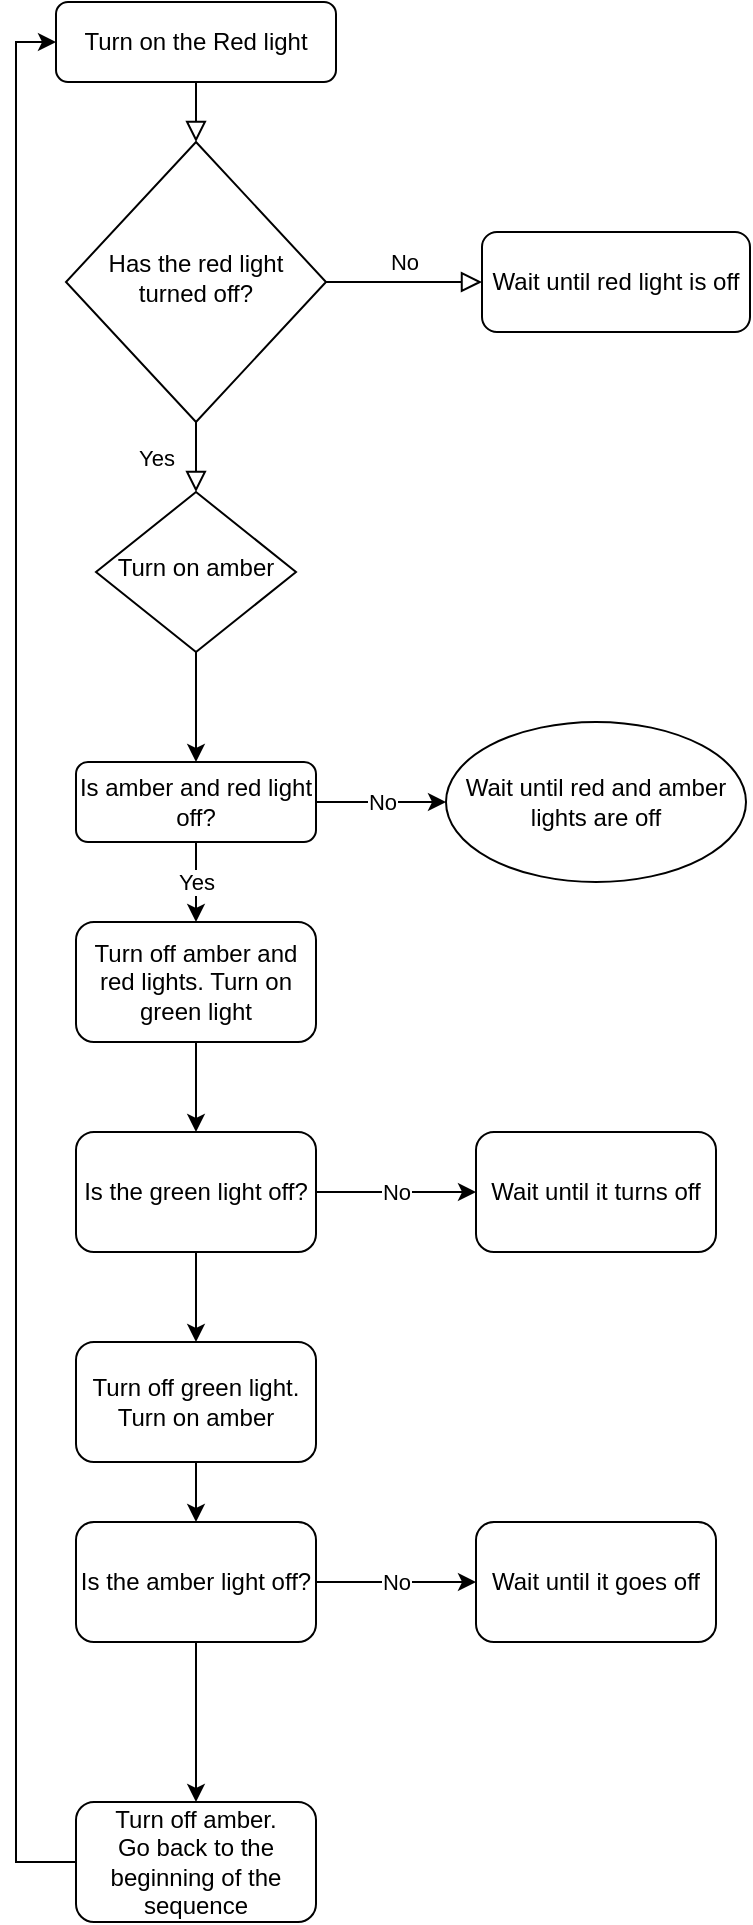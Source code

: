 <mxfile version="18.1.1" type="github">
  <diagram id="C5RBs43oDa-KdzZeNtuy" name="Page-1">
    <mxGraphModel dx="1896" dy="1003" grid="1" gridSize="10" guides="1" tooltips="1" connect="1" arrows="1" fold="1" page="1" pageScale="1" pageWidth="827" pageHeight="1169" math="0" shadow="0">
      <root>
        <mxCell id="WIyWlLk6GJQsqaUBKTNV-0" />
        <mxCell id="WIyWlLk6GJQsqaUBKTNV-1" parent="WIyWlLk6GJQsqaUBKTNV-0" />
        <mxCell id="WIyWlLk6GJQsqaUBKTNV-2" value="" style="rounded=0;html=1;jettySize=auto;orthogonalLoop=1;fontSize=11;endArrow=block;endFill=0;endSize=8;strokeWidth=1;shadow=0;labelBackgroundColor=none;edgeStyle=orthogonalEdgeStyle;" parent="WIyWlLk6GJQsqaUBKTNV-1" source="WIyWlLk6GJQsqaUBKTNV-3" target="WIyWlLk6GJQsqaUBKTNV-6" edge="1">
          <mxGeometry relative="1" as="geometry" />
        </mxCell>
        <mxCell id="WIyWlLk6GJQsqaUBKTNV-3" value="Turn on the Red light" style="rounded=1;whiteSpace=wrap;html=1;fontSize=12;glass=0;strokeWidth=1;shadow=0;" parent="WIyWlLk6GJQsqaUBKTNV-1" vertex="1">
          <mxGeometry x="125" y="20" width="140" height="40" as="geometry" />
        </mxCell>
        <mxCell id="WIyWlLk6GJQsqaUBKTNV-4" value="Yes" style="rounded=0;html=1;jettySize=auto;orthogonalLoop=1;fontSize=11;endArrow=block;endFill=0;endSize=8;strokeWidth=1;shadow=0;labelBackgroundColor=none;edgeStyle=orthogonalEdgeStyle;" parent="WIyWlLk6GJQsqaUBKTNV-1" source="WIyWlLk6GJQsqaUBKTNV-6" target="WIyWlLk6GJQsqaUBKTNV-10" edge="1">
          <mxGeometry y="20" relative="1" as="geometry">
            <mxPoint as="offset" />
          </mxGeometry>
        </mxCell>
        <mxCell id="WIyWlLk6GJQsqaUBKTNV-5" value="No" style="edgeStyle=orthogonalEdgeStyle;rounded=0;html=1;jettySize=auto;orthogonalLoop=1;fontSize=11;endArrow=block;endFill=0;endSize=8;strokeWidth=1;shadow=0;labelBackgroundColor=none;" parent="WIyWlLk6GJQsqaUBKTNV-1" source="WIyWlLk6GJQsqaUBKTNV-6" target="WIyWlLk6GJQsqaUBKTNV-7" edge="1">
          <mxGeometry y="10" relative="1" as="geometry">
            <mxPoint as="offset" />
          </mxGeometry>
        </mxCell>
        <mxCell id="WIyWlLk6GJQsqaUBKTNV-6" value="Has the red light turned off?" style="rhombus;whiteSpace=wrap;html=1;shadow=0;fontFamily=Helvetica;fontSize=12;align=center;strokeWidth=1;spacing=6;spacingTop=-4;" parent="WIyWlLk6GJQsqaUBKTNV-1" vertex="1">
          <mxGeometry x="130" y="90" width="130" height="140" as="geometry" />
        </mxCell>
        <mxCell id="WIyWlLk6GJQsqaUBKTNV-7" value="Wait until red light is off" style="rounded=1;whiteSpace=wrap;html=1;fontSize=12;glass=0;strokeWidth=1;shadow=0;" parent="WIyWlLk6GJQsqaUBKTNV-1" vertex="1">
          <mxGeometry x="338" y="135" width="134" height="50" as="geometry" />
        </mxCell>
        <mxCell id="Ir1blxYGYh2_I3-ewmjz-1" style="edgeStyle=orthogonalEdgeStyle;rounded=0;orthogonalLoop=1;jettySize=auto;html=1;entryX=0.5;entryY=0;entryDx=0;entryDy=0;" edge="1" parent="WIyWlLk6GJQsqaUBKTNV-1" source="WIyWlLk6GJQsqaUBKTNV-10" target="WIyWlLk6GJQsqaUBKTNV-11">
          <mxGeometry relative="1" as="geometry" />
        </mxCell>
        <mxCell id="WIyWlLk6GJQsqaUBKTNV-10" value="Turn on amber" style="rhombus;whiteSpace=wrap;html=1;shadow=0;fontFamily=Helvetica;fontSize=12;align=center;strokeWidth=1;spacing=6;spacingTop=-4;" parent="WIyWlLk6GJQsqaUBKTNV-1" vertex="1">
          <mxGeometry x="145" y="265" width="100" height="80" as="geometry" />
        </mxCell>
        <mxCell id="Ir1blxYGYh2_I3-ewmjz-3" value="&lt;div style=&quot;line-height: 1.2;&quot; align=&quot;center&quot;&gt;No&lt;/div&gt;" style="edgeStyle=orthogonalEdgeStyle;rounded=0;orthogonalLoop=1;jettySize=auto;html=1;align=center;" edge="1" parent="WIyWlLk6GJQsqaUBKTNV-1" source="WIyWlLk6GJQsqaUBKTNV-11" target="Ir1blxYGYh2_I3-ewmjz-2">
          <mxGeometry relative="1" as="geometry" />
        </mxCell>
        <mxCell id="Ir1blxYGYh2_I3-ewmjz-5" value="Yes" style="edgeStyle=orthogonalEdgeStyle;rounded=0;orthogonalLoop=1;jettySize=auto;html=1;" edge="1" parent="WIyWlLk6GJQsqaUBKTNV-1" source="WIyWlLk6GJQsqaUBKTNV-11" target="Ir1blxYGYh2_I3-ewmjz-4">
          <mxGeometry relative="1" as="geometry" />
        </mxCell>
        <mxCell id="WIyWlLk6GJQsqaUBKTNV-11" value="Is amber and red light off?" style="rounded=1;whiteSpace=wrap;html=1;fontSize=12;glass=0;strokeWidth=1;shadow=0;" parent="WIyWlLk6GJQsqaUBKTNV-1" vertex="1">
          <mxGeometry x="135" y="400" width="120" height="40" as="geometry" />
        </mxCell>
        <mxCell id="Ir1blxYGYh2_I3-ewmjz-2" value="Wait until red and amber lights are off" style="ellipse;whiteSpace=wrap;html=1;rounded=1;glass=0;strokeWidth=1;shadow=0;" vertex="1" parent="WIyWlLk6GJQsqaUBKTNV-1">
          <mxGeometry x="320" y="380" width="150" height="80" as="geometry" />
        </mxCell>
        <mxCell id="Ir1blxYGYh2_I3-ewmjz-7" value="" style="edgeStyle=orthogonalEdgeStyle;rounded=0;orthogonalLoop=1;jettySize=auto;html=1;" edge="1" parent="WIyWlLk6GJQsqaUBKTNV-1" source="Ir1blxYGYh2_I3-ewmjz-4" target="Ir1blxYGYh2_I3-ewmjz-6">
          <mxGeometry relative="1" as="geometry" />
        </mxCell>
        <mxCell id="Ir1blxYGYh2_I3-ewmjz-4" value="Turn off amber and red lights. Turn on green light" style="whiteSpace=wrap;html=1;rounded=1;glass=0;strokeWidth=1;shadow=0;" vertex="1" parent="WIyWlLk6GJQsqaUBKTNV-1">
          <mxGeometry x="135" y="480" width="120" height="60" as="geometry" />
        </mxCell>
        <mxCell id="Ir1blxYGYh2_I3-ewmjz-9" value="No" style="edgeStyle=orthogonalEdgeStyle;rounded=0;orthogonalLoop=1;jettySize=auto;html=1;" edge="1" parent="WIyWlLk6GJQsqaUBKTNV-1" source="Ir1blxYGYh2_I3-ewmjz-6" target="Ir1blxYGYh2_I3-ewmjz-8">
          <mxGeometry relative="1" as="geometry" />
        </mxCell>
        <mxCell id="Ir1blxYGYh2_I3-ewmjz-11" value="" style="edgeStyle=orthogonalEdgeStyle;rounded=0;orthogonalLoop=1;jettySize=auto;html=1;" edge="1" parent="WIyWlLk6GJQsqaUBKTNV-1" source="Ir1blxYGYh2_I3-ewmjz-6" target="Ir1blxYGYh2_I3-ewmjz-10">
          <mxGeometry relative="1" as="geometry" />
        </mxCell>
        <mxCell id="Ir1blxYGYh2_I3-ewmjz-6" value="Is the green light off?" style="whiteSpace=wrap;html=1;rounded=1;glass=0;strokeWidth=1;shadow=0;" vertex="1" parent="WIyWlLk6GJQsqaUBKTNV-1">
          <mxGeometry x="135" y="585" width="120" height="60" as="geometry" />
        </mxCell>
        <mxCell id="Ir1blxYGYh2_I3-ewmjz-8" value="Wait until it turns off" style="whiteSpace=wrap;html=1;rounded=1;glass=0;strokeWidth=1;shadow=0;" vertex="1" parent="WIyWlLk6GJQsqaUBKTNV-1">
          <mxGeometry x="335" y="585" width="120" height="60" as="geometry" />
        </mxCell>
        <mxCell id="Ir1blxYGYh2_I3-ewmjz-13" value="" style="edgeStyle=orthogonalEdgeStyle;rounded=0;orthogonalLoop=1;jettySize=auto;html=1;" edge="1" parent="WIyWlLk6GJQsqaUBKTNV-1" source="Ir1blxYGYh2_I3-ewmjz-10" target="Ir1blxYGYh2_I3-ewmjz-12">
          <mxGeometry relative="1" as="geometry" />
        </mxCell>
        <mxCell id="Ir1blxYGYh2_I3-ewmjz-10" value="&lt;div&gt;Turn off green light. &lt;br&gt;&lt;/div&gt;&lt;div&gt;Turn on amber&lt;br&gt;&lt;/div&gt;" style="whiteSpace=wrap;html=1;rounded=1;glass=0;strokeWidth=1;shadow=0;" vertex="1" parent="WIyWlLk6GJQsqaUBKTNV-1">
          <mxGeometry x="135" y="690" width="120" height="60" as="geometry" />
        </mxCell>
        <mxCell id="Ir1blxYGYh2_I3-ewmjz-15" value="No" style="edgeStyle=orthogonalEdgeStyle;rounded=0;orthogonalLoop=1;jettySize=auto;html=1;" edge="1" parent="WIyWlLk6GJQsqaUBKTNV-1" source="Ir1blxYGYh2_I3-ewmjz-12" target="Ir1blxYGYh2_I3-ewmjz-14">
          <mxGeometry relative="1" as="geometry" />
        </mxCell>
        <mxCell id="Ir1blxYGYh2_I3-ewmjz-17" value="" style="edgeStyle=orthogonalEdgeStyle;rounded=0;orthogonalLoop=1;jettySize=auto;html=1;" edge="1" parent="WIyWlLk6GJQsqaUBKTNV-1" source="Ir1blxYGYh2_I3-ewmjz-12" target="Ir1blxYGYh2_I3-ewmjz-16">
          <mxGeometry relative="1" as="geometry" />
        </mxCell>
        <mxCell id="Ir1blxYGYh2_I3-ewmjz-12" value="Is the amber light off?" style="whiteSpace=wrap;html=1;rounded=1;glass=0;strokeWidth=1;shadow=0;" vertex="1" parent="WIyWlLk6GJQsqaUBKTNV-1">
          <mxGeometry x="135" y="780" width="120" height="60" as="geometry" />
        </mxCell>
        <mxCell id="Ir1blxYGYh2_I3-ewmjz-14" value="Wait until it goes off" style="whiteSpace=wrap;html=1;rounded=1;glass=0;strokeWidth=1;shadow=0;" vertex="1" parent="WIyWlLk6GJQsqaUBKTNV-1">
          <mxGeometry x="335" y="780" width="120" height="60" as="geometry" />
        </mxCell>
        <mxCell id="Ir1blxYGYh2_I3-ewmjz-18" style="edgeStyle=orthogonalEdgeStyle;rounded=0;orthogonalLoop=1;jettySize=auto;html=1;entryX=0;entryY=0.5;entryDx=0;entryDy=0;" edge="1" parent="WIyWlLk6GJQsqaUBKTNV-1" source="Ir1blxYGYh2_I3-ewmjz-16" target="WIyWlLk6GJQsqaUBKTNV-3">
          <mxGeometry relative="1" as="geometry">
            <Array as="points">
              <mxPoint x="105" y="950" />
              <mxPoint x="105" y="40" />
            </Array>
          </mxGeometry>
        </mxCell>
        <mxCell id="Ir1blxYGYh2_I3-ewmjz-16" value="&lt;div&gt;Turn off amber. &lt;br&gt;&lt;/div&gt;&lt;div&gt;Go back to the beginning of the sequence&lt;br&gt;&lt;/div&gt;" style="whiteSpace=wrap;html=1;rounded=1;glass=0;strokeWidth=1;shadow=0;" vertex="1" parent="WIyWlLk6GJQsqaUBKTNV-1">
          <mxGeometry x="135" y="920" width="120" height="60" as="geometry" />
        </mxCell>
      </root>
    </mxGraphModel>
  </diagram>
</mxfile>
